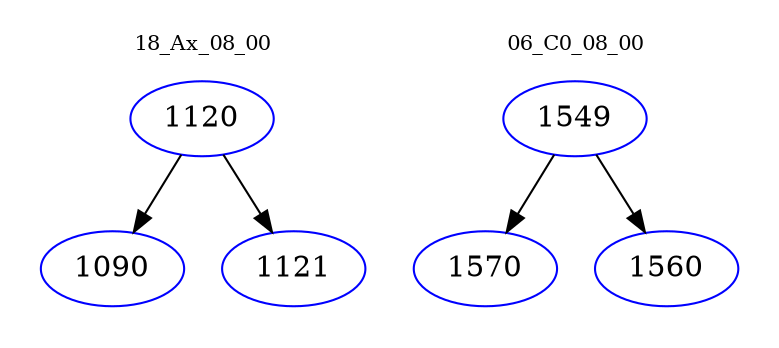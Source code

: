 digraph{
subgraph cluster_0 {
color = white
label = "18_Ax_08_00";
fontsize=10;
T0_1120 [label="1120", color="blue"]
T0_1120 -> T0_1090 [color="black"]
T0_1090 [label="1090", color="blue"]
T0_1120 -> T0_1121 [color="black"]
T0_1121 [label="1121", color="blue"]
}
subgraph cluster_1 {
color = white
label = "06_C0_08_00";
fontsize=10;
T1_1549 [label="1549", color="blue"]
T1_1549 -> T1_1570 [color="black"]
T1_1570 [label="1570", color="blue"]
T1_1549 -> T1_1560 [color="black"]
T1_1560 [label="1560", color="blue"]
}
}

